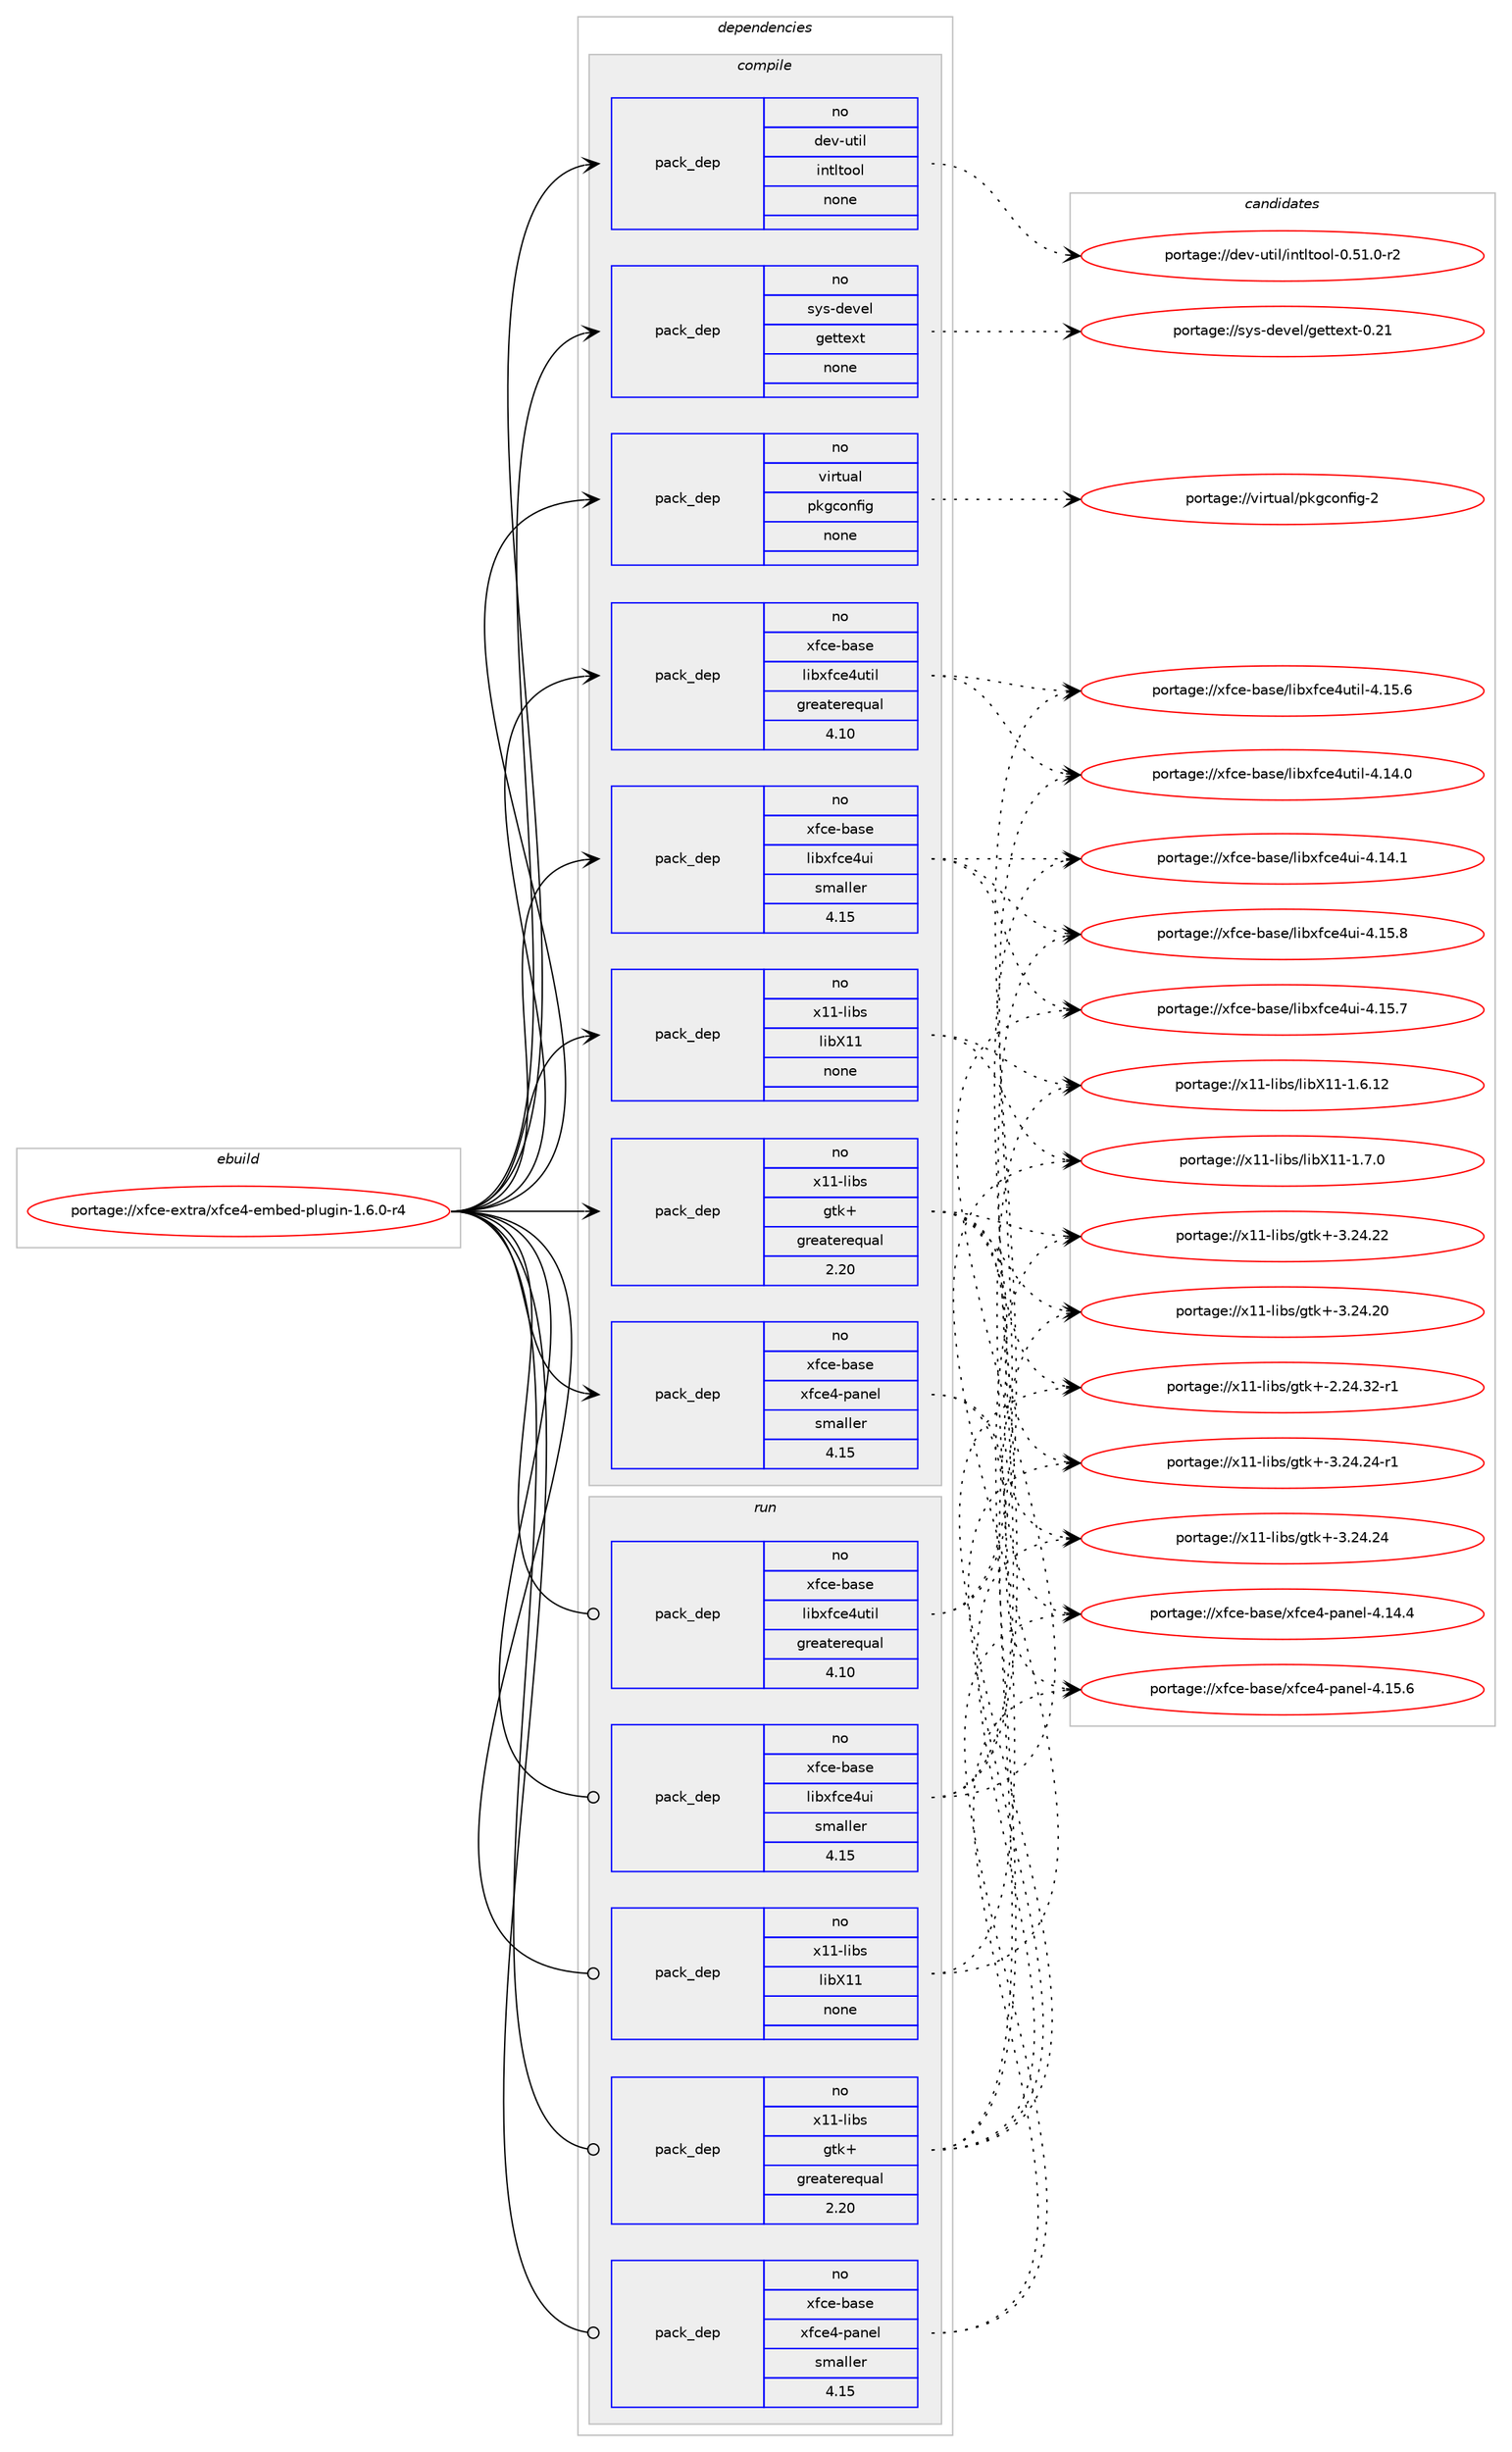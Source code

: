 digraph prolog {

# *************
# Graph options
# *************

newrank=true;
concentrate=true;
compound=true;
graph [rankdir=LR,fontname=Helvetica,fontsize=10,ranksep=1.5];#, ranksep=2.5, nodesep=0.2];
edge  [arrowhead=vee];
node  [fontname=Helvetica,fontsize=10];

# **********
# The ebuild
# **********

subgraph cluster_leftcol {
color=gray;
rank=same;
label=<<i>ebuild</i>>;
id [label="portage://xfce-extra/xfce4-embed-plugin-1.6.0-r4", color=red, width=4, href="../xfce-extra/xfce4-embed-plugin-1.6.0-r4.svg"];
}

# ****************
# The dependencies
# ****************

subgraph cluster_midcol {
color=gray;
label=<<i>dependencies</i>>;
subgraph cluster_compile {
fillcolor="#eeeeee";
style=filled;
label=<<i>compile</i>>;
subgraph pack108 {
dependency111 [label=<<TABLE BORDER="0" CELLBORDER="1" CELLSPACING="0" CELLPADDING="4" WIDTH="220"><TR><TD ROWSPAN="6" CELLPADDING="30">pack_dep</TD></TR><TR><TD WIDTH="110">no</TD></TR><TR><TD>dev-util</TD></TR><TR><TD>intltool</TD></TR><TR><TD>none</TD></TR><TR><TD></TD></TR></TABLE>>, shape=none, color=blue];
}
id:e -> dependency111:w [weight=20,style="solid",arrowhead="vee"];
subgraph pack109 {
dependency112 [label=<<TABLE BORDER="0" CELLBORDER="1" CELLSPACING="0" CELLPADDING="4" WIDTH="220"><TR><TD ROWSPAN="6" CELLPADDING="30">pack_dep</TD></TR><TR><TD WIDTH="110">no</TD></TR><TR><TD>sys-devel</TD></TR><TR><TD>gettext</TD></TR><TR><TD>none</TD></TR><TR><TD></TD></TR></TABLE>>, shape=none, color=blue];
}
id:e -> dependency112:w [weight=20,style="solid",arrowhead="vee"];
subgraph pack110 {
dependency113 [label=<<TABLE BORDER="0" CELLBORDER="1" CELLSPACING="0" CELLPADDING="4" WIDTH="220"><TR><TD ROWSPAN="6" CELLPADDING="30">pack_dep</TD></TR><TR><TD WIDTH="110">no</TD></TR><TR><TD>virtual</TD></TR><TR><TD>pkgconfig</TD></TR><TR><TD>none</TD></TR><TR><TD></TD></TR></TABLE>>, shape=none, color=blue];
}
id:e -> dependency113:w [weight=20,style="solid",arrowhead="vee"];
subgraph pack111 {
dependency114 [label=<<TABLE BORDER="0" CELLBORDER="1" CELLSPACING="0" CELLPADDING="4" WIDTH="220"><TR><TD ROWSPAN="6" CELLPADDING="30">pack_dep</TD></TR><TR><TD WIDTH="110">no</TD></TR><TR><TD>x11-libs</TD></TR><TR><TD>gtk+</TD></TR><TR><TD>greaterequal</TD></TR><TR><TD>2.20</TD></TR></TABLE>>, shape=none, color=blue];
}
id:e -> dependency114:w [weight=20,style="solid",arrowhead="vee"];
subgraph pack112 {
dependency115 [label=<<TABLE BORDER="0" CELLBORDER="1" CELLSPACING="0" CELLPADDING="4" WIDTH="220"><TR><TD ROWSPAN="6" CELLPADDING="30">pack_dep</TD></TR><TR><TD WIDTH="110">no</TD></TR><TR><TD>x11-libs</TD></TR><TR><TD>libX11</TD></TR><TR><TD>none</TD></TR><TR><TD></TD></TR></TABLE>>, shape=none, color=blue];
}
id:e -> dependency115:w [weight=20,style="solid",arrowhead="vee"];
subgraph pack113 {
dependency116 [label=<<TABLE BORDER="0" CELLBORDER="1" CELLSPACING="0" CELLPADDING="4" WIDTH="220"><TR><TD ROWSPAN="6" CELLPADDING="30">pack_dep</TD></TR><TR><TD WIDTH="110">no</TD></TR><TR><TD>xfce-base</TD></TR><TR><TD>libxfce4ui</TD></TR><TR><TD>smaller</TD></TR><TR><TD>4.15</TD></TR></TABLE>>, shape=none, color=blue];
}
id:e -> dependency116:w [weight=20,style="solid",arrowhead="vee"];
subgraph pack114 {
dependency117 [label=<<TABLE BORDER="0" CELLBORDER="1" CELLSPACING="0" CELLPADDING="4" WIDTH="220"><TR><TD ROWSPAN="6" CELLPADDING="30">pack_dep</TD></TR><TR><TD WIDTH="110">no</TD></TR><TR><TD>xfce-base</TD></TR><TR><TD>libxfce4util</TD></TR><TR><TD>greaterequal</TD></TR><TR><TD>4.10</TD></TR></TABLE>>, shape=none, color=blue];
}
id:e -> dependency117:w [weight=20,style="solid",arrowhead="vee"];
subgraph pack115 {
dependency118 [label=<<TABLE BORDER="0" CELLBORDER="1" CELLSPACING="0" CELLPADDING="4" WIDTH="220"><TR><TD ROWSPAN="6" CELLPADDING="30">pack_dep</TD></TR><TR><TD WIDTH="110">no</TD></TR><TR><TD>xfce-base</TD></TR><TR><TD>xfce4-panel</TD></TR><TR><TD>smaller</TD></TR><TR><TD>4.15</TD></TR></TABLE>>, shape=none, color=blue];
}
id:e -> dependency118:w [weight=20,style="solid",arrowhead="vee"];
}
subgraph cluster_compileandrun {
fillcolor="#eeeeee";
style=filled;
label=<<i>compile and run</i>>;
}
subgraph cluster_run {
fillcolor="#eeeeee";
style=filled;
label=<<i>run</i>>;
subgraph pack116 {
dependency119 [label=<<TABLE BORDER="0" CELLBORDER="1" CELLSPACING="0" CELLPADDING="4" WIDTH="220"><TR><TD ROWSPAN="6" CELLPADDING="30">pack_dep</TD></TR><TR><TD WIDTH="110">no</TD></TR><TR><TD>x11-libs</TD></TR><TR><TD>gtk+</TD></TR><TR><TD>greaterequal</TD></TR><TR><TD>2.20</TD></TR></TABLE>>, shape=none, color=blue];
}
id:e -> dependency119:w [weight=20,style="solid",arrowhead="odot"];
subgraph pack117 {
dependency120 [label=<<TABLE BORDER="0" CELLBORDER="1" CELLSPACING="0" CELLPADDING="4" WIDTH="220"><TR><TD ROWSPAN="6" CELLPADDING="30">pack_dep</TD></TR><TR><TD WIDTH="110">no</TD></TR><TR><TD>x11-libs</TD></TR><TR><TD>libX11</TD></TR><TR><TD>none</TD></TR><TR><TD></TD></TR></TABLE>>, shape=none, color=blue];
}
id:e -> dependency120:w [weight=20,style="solid",arrowhead="odot"];
subgraph pack118 {
dependency121 [label=<<TABLE BORDER="0" CELLBORDER="1" CELLSPACING="0" CELLPADDING="4" WIDTH="220"><TR><TD ROWSPAN="6" CELLPADDING="30">pack_dep</TD></TR><TR><TD WIDTH="110">no</TD></TR><TR><TD>xfce-base</TD></TR><TR><TD>libxfce4ui</TD></TR><TR><TD>smaller</TD></TR><TR><TD>4.15</TD></TR></TABLE>>, shape=none, color=blue];
}
id:e -> dependency121:w [weight=20,style="solid",arrowhead="odot"];
subgraph pack119 {
dependency122 [label=<<TABLE BORDER="0" CELLBORDER="1" CELLSPACING="0" CELLPADDING="4" WIDTH="220"><TR><TD ROWSPAN="6" CELLPADDING="30">pack_dep</TD></TR><TR><TD WIDTH="110">no</TD></TR><TR><TD>xfce-base</TD></TR><TR><TD>libxfce4util</TD></TR><TR><TD>greaterequal</TD></TR><TR><TD>4.10</TD></TR></TABLE>>, shape=none, color=blue];
}
id:e -> dependency122:w [weight=20,style="solid",arrowhead="odot"];
subgraph pack120 {
dependency123 [label=<<TABLE BORDER="0" CELLBORDER="1" CELLSPACING="0" CELLPADDING="4" WIDTH="220"><TR><TD ROWSPAN="6" CELLPADDING="30">pack_dep</TD></TR><TR><TD WIDTH="110">no</TD></TR><TR><TD>xfce-base</TD></TR><TR><TD>xfce4-panel</TD></TR><TR><TD>smaller</TD></TR><TR><TD>4.15</TD></TR></TABLE>>, shape=none, color=blue];
}
id:e -> dependency123:w [weight=20,style="solid",arrowhead="odot"];
}
}

# **************
# The candidates
# **************

subgraph cluster_choices {
rank=same;
color=gray;
label=<<i>candidates</i>>;

subgraph choice108 {
color=black;
nodesep=1;
choice1001011184511711610510847105110116108116111111108454846534946484511450 [label="portage://dev-util/intltool-0.51.0-r2", color=red, width=4,href="../dev-util/intltool-0.51.0-r2.svg"];
dependency111:e -> choice1001011184511711610510847105110116108116111111108454846534946484511450:w [style=dotted,weight="100"];
}
subgraph choice109 {
color=black;
nodesep=1;
choice11512111545100101118101108471031011161161011201164548465049 [label="portage://sys-devel/gettext-0.21", color=red, width=4,href="../sys-devel/gettext-0.21.svg"];
dependency112:e -> choice11512111545100101118101108471031011161161011201164548465049:w [style=dotted,weight="100"];
}
subgraph choice110 {
color=black;
nodesep=1;
choice1181051141161179710847112107103991111101021051034550 [label="portage://virtual/pkgconfig-2", color=red, width=4,href="../virtual/pkgconfig-2.svg"];
dependency113:e -> choice1181051141161179710847112107103991111101021051034550:w [style=dotted,weight="100"];
}
subgraph choice111 {
color=black;
nodesep=1;
choice12049494510810598115471031161074345514650524650524511449 [label="portage://x11-libs/gtk+-3.24.24-r1", color=red, width=4,href="../x11-libs/gtk+-3.24.24-r1.svg"];
choice1204949451081059811547103116107434551465052465052 [label="portage://x11-libs/gtk+-3.24.24", color=red, width=4,href="../x11-libs/gtk+-3.24.24.svg"];
choice1204949451081059811547103116107434551465052465050 [label="portage://x11-libs/gtk+-3.24.22", color=red, width=4,href="../x11-libs/gtk+-3.24.22.svg"];
choice1204949451081059811547103116107434551465052465048 [label="portage://x11-libs/gtk+-3.24.20", color=red, width=4,href="../x11-libs/gtk+-3.24.20.svg"];
choice12049494510810598115471031161074345504650524651504511449 [label="portage://x11-libs/gtk+-2.24.32-r1", color=red, width=4,href="../x11-libs/gtk+-2.24.32-r1.svg"];
dependency114:e -> choice12049494510810598115471031161074345514650524650524511449:w [style=dotted,weight="100"];
dependency114:e -> choice1204949451081059811547103116107434551465052465052:w [style=dotted,weight="100"];
dependency114:e -> choice1204949451081059811547103116107434551465052465050:w [style=dotted,weight="100"];
dependency114:e -> choice1204949451081059811547103116107434551465052465048:w [style=dotted,weight="100"];
dependency114:e -> choice12049494510810598115471031161074345504650524651504511449:w [style=dotted,weight="100"];
}
subgraph choice112 {
color=black;
nodesep=1;
choice120494945108105981154710810598884949454946554648 [label="portage://x11-libs/libX11-1.7.0", color=red, width=4,href="../x11-libs/libX11-1.7.0.svg"];
choice12049494510810598115471081059888494945494654464950 [label="portage://x11-libs/libX11-1.6.12", color=red, width=4,href="../x11-libs/libX11-1.6.12.svg"];
dependency115:e -> choice120494945108105981154710810598884949454946554648:w [style=dotted,weight="100"];
dependency115:e -> choice12049494510810598115471081059888494945494654464950:w [style=dotted,weight="100"];
}
subgraph choice113 {
color=black;
nodesep=1;
choice120102991014598971151014710810598120102991015211710545524649534656 [label="portage://xfce-base/libxfce4ui-4.15.8", color=red, width=4,href="../xfce-base/libxfce4ui-4.15.8.svg"];
choice120102991014598971151014710810598120102991015211710545524649534655 [label="portage://xfce-base/libxfce4ui-4.15.7", color=red, width=4,href="../xfce-base/libxfce4ui-4.15.7.svg"];
choice120102991014598971151014710810598120102991015211710545524649524649 [label="portage://xfce-base/libxfce4ui-4.14.1", color=red, width=4,href="../xfce-base/libxfce4ui-4.14.1.svg"];
dependency116:e -> choice120102991014598971151014710810598120102991015211710545524649534656:w [style=dotted,weight="100"];
dependency116:e -> choice120102991014598971151014710810598120102991015211710545524649534655:w [style=dotted,weight="100"];
dependency116:e -> choice120102991014598971151014710810598120102991015211710545524649524649:w [style=dotted,weight="100"];
}
subgraph choice114 {
color=black;
nodesep=1;
choice120102991014598971151014710810598120102991015211711610510845524649534654 [label="portage://xfce-base/libxfce4util-4.15.6", color=red, width=4,href="../xfce-base/libxfce4util-4.15.6.svg"];
choice120102991014598971151014710810598120102991015211711610510845524649524648 [label="portage://xfce-base/libxfce4util-4.14.0", color=red, width=4,href="../xfce-base/libxfce4util-4.14.0.svg"];
dependency117:e -> choice120102991014598971151014710810598120102991015211711610510845524649534654:w [style=dotted,weight="100"];
dependency117:e -> choice120102991014598971151014710810598120102991015211711610510845524649524648:w [style=dotted,weight="100"];
}
subgraph choice115 {
color=black;
nodesep=1;
choice12010299101459897115101471201029910152451129711010110845524649534654 [label="portage://xfce-base/xfce4-panel-4.15.6", color=red, width=4,href="../xfce-base/xfce4-panel-4.15.6.svg"];
choice12010299101459897115101471201029910152451129711010110845524649524652 [label="portage://xfce-base/xfce4-panel-4.14.4", color=red, width=4,href="../xfce-base/xfce4-panel-4.14.4.svg"];
dependency118:e -> choice12010299101459897115101471201029910152451129711010110845524649534654:w [style=dotted,weight="100"];
dependency118:e -> choice12010299101459897115101471201029910152451129711010110845524649524652:w [style=dotted,weight="100"];
}
subgraph choice116 {
color=black;
nodesep=1;
choice12049494510810598115471031161074345514650524650524511449 [label="portage://x11-libs/gtk+-3.24.24-r1", color=red, width=4,href="../x11-libs/gtk+-3.24.24-r1.svg"];
choice1204949451081059811547103116107434551465052465052 [label="portage://x11-libs/gtk+-3.24.24", color=red, width=4,href="../x11-libs/gtk+-3.24.24.svg"];
choice1204949451081059811547103116107434551465052465050 [label="portage://x11-libs/gtk+-3.24.22", color=red, width=4,href="../x11-libs/gtk+-3.24.22.svg"];
choice1204949451081059811547103116107434551465052465048 [label="portage://x11-libs/gtk+-3.24.20", color=red, width=4,href="../x11-libs/gtk+-3.24.20.svg"];
choice12049494510810598115471031161074345504650524651504511449 [label="portage://x11-libs/gtk+-2.24.32-r1", color=red, width=4,href="../x11-libs/gtk+-2.24.32-r1.svg"];
dependency119:e -> choice12049494510810598115471031161074345514650524650524511449:w [style=dotted,weight="100"];
dependency119:e -> choice1204949451081059811547103116107434551465052465052:w [style=dotted,weight="100"];
dependency119:e -> choice1204949451081059811547103116107434551465052465050:w [style=dotted,weight="100"];
dependency119:e -> choice1204949451081059811547103116107434551465052465048:w [style=dotted,weight="100"];
dependency119:e -> choice12049494510810598115471031161074345504650524651504511449:w [style=dotted,weight="100"];
}
subgraph choice117 {
color=black;
nodesep=1;
choice120494945108105981154710810598884949454946554648 [label="portage://x11-libs/libX11-1.7.0", color=red, width=4,href="../x11-libs/libX11-1.7.0.svg"];
choice12049494510810598115471081059888494945494654464950 [label="portage://x11-libs/libX11-1.6.12", color=red, width=4,href="../x11-libs/libX11-1.6.12.svg"];
dependency120:e -> choice120494945108105981154710810598884949454946554648:w [style=dotted,weight="100"];
dependency120:e -> choice12049494510810598115471081059888494945494654464950:w [style=dotted,weight="100"];
}
subgraph choice118 {
color=black;
nodesep=1;
choice120102991014598971151014710810598120102991015211710545524649534656 [label="portage://xfce-base/libxfce4ui-4.15.8", color=red, width=4,href="../xfce-base/libxfce4ui-4.15.8.svg"];
choice120102991014598971151014710810598120102991015211710545524649534655 [label="portage://xfce-base/libxfce4ui-4.15.7", color=red, width=4,href="../xfce-base/libxfce4ui-4.15.7.svg"];
choice120102991014598971151014710810598120102991015211710545524649524649 [label="portage://xfce-base/libxfce4ui-4.14.1", color=red, width=4,href="../xfce-base/libxfce4ui-4.14.1.svg"];
dependency121:e -> choice120102991014598971151014710810598120102991015211710545524649534656:w [style=dotted,weight="100"];
dependency121:e -> choice120102991014598971151014710810598120102991015211710545524649534655:w [style=dotted,weight="100"];
dependency121:e -> choice120102991014598971151014710810598120102991015211710545524649524649:w [style=dotted,weight="100"];
}
subgraph choice119 {
color=black;
nodesep=1;
choice120102991014598971151014710810598120102991015211711610510845524649534654 [label="portage://xfce-base/libxfce4util-4.15.6", color=red, width=4,href="../xfce-base/libxfce4util-4.15.6.svg"];
choice120102991014598971151014710810598120102991015211711610510845524649524648 [label="portage://xfce-base/libxfce4util-4.14.0", color=red, width=4,href="../xfce-base/libxfce4util-4.14.0.svg"];
dependency122:e -> choice120102991014598971151014710810598120102991015211711610510845524649534654:w [style=dotted,weight="100"];
dependency122:e -> choice120102991014598971151014710810598120102991015211711610510845524649524648:w [style=dotted,weight="100"];
}
subgraph choice120 {
color=black;
nodesep=1;
choice12010299101459897115101471201029910152451129711010110845524649534654 [label="portage://xfce-base/xfce4-panel-4.15.6", color=red, width=4,href="../xfce-base/xfce4-panel-4.15.6.svg"];
choice12010299101459897115101471201029910152451129711010110845524649524652 [label="portage://xfce-base/xfce4-panel-4.14.4", color=red, width=4,href="../xfce-base/xfce4-panel-4.14.4.svg"];
dependency123:e -> choice12010299101459897115101471201029910152451129711010110845524649534654:w [style=dotted,weight="100"];
dependency123:e -> choice12010299101459897115101471201029910152451129711010110845524649524652:w [style=dotted,weight="100"];
}
}

}
